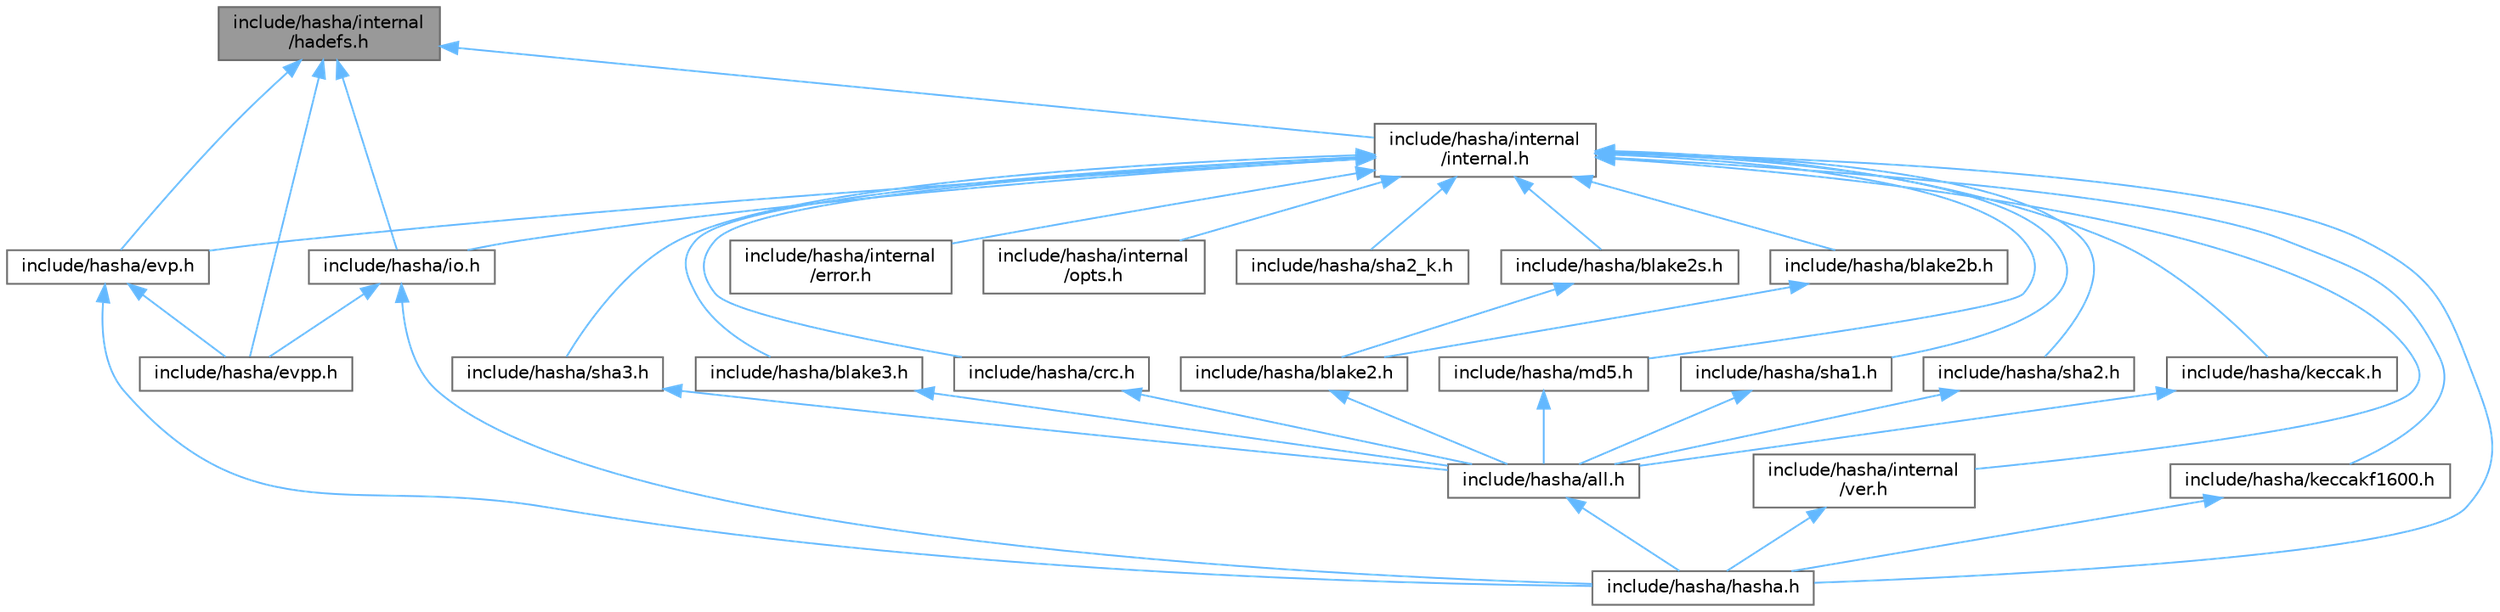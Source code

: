 digraph "include/hasha/internal/hadefs.h"
{
 // LATEX_PDF_SIZE
  bgcolor="transparent";
  edge [fontname=Helvetica,fontsize=10,labelfontname=Helvetica,labelfontsize=10];
  node [fontname=Helvetica,fontsize=10,shape=box,height=0.2,width=0.4];
  Node1 [id="Node000001",label="include/hasha/internal\l/hadefs.h",height=0.2,width=0.4,color="gray40", fillcolor="grey60", style="filled", fontcolor="black",tooltip=" "];
  Node1 -> Node2 [id="edge1_Node000001_Node000002",dir="back",color="steelblue1",style="solid",tooltip=" "];
  Node2 [id="Node000002",label="include/hasha/evp.h",height=0.2,width=0.4,color="grey40", fillcolor="white", style="filled",URL="$d5/d67/evp_8h.html",tooltip="Header file for the EVP Hasher abstraction."];
  Node2 -> Node3 [id="edge2_Node000002_Node000003",dir="back",color="steelblue1",style="solid",tooltip=" "];
  Node3 [id="Node000003",label="include/hasha/evpp.h",height=0.2,width=0.4,color="grey40", fillcolor="white", style="filled",URL="$dc/d53/evpp_8h.html",tooltip=" "];
  Node2 -> Node4 [id="edge3_Node000002_Node000004",dir="back",color="steelblue1",style="solid",tooltip=" "];
  Node4 [id="Node000004",label="include/hasha/hasha.h",height=0.2,width=0.4,color="grey40", fillcolor="white", style="filled",URL="$d3/df9/hasha_8h.html",tooltip=" "];
  Node1 -> Node3 [id="edge4_Node000001_Node000003",dir="back",color="steelblue1",style="solid",tooltip=" "];
  Node1 -> Node5 [id="edge5_Node000001_Node000005",dir="back",color="steelblue1",style="solid",tooltip=" "];
  Node5 [id="Node000005",label="include/hasha/internal\l/internal.h",height=0.2,width=0.4,color="grey40", fillcolor="white", style="filled",URL="$db/dde/internal_8h.html",tooltip=" "];
  Node5 -> Node6 [id="edge6_Node000005_Node000006",dir="back",color="steelblue1",style="solid",tooltip=" "];
  Node6 [id="Node000006",label="include/hasha/blake2b.h",height=0.2,width=0.4,color="grey40", fillcolor="white", style="filled",URL="$d2/d28/blake2b_8h.html",tooltip="Header file for the BLAKE2b hashing algorithm."];
  Node6 -> Node7 [id="edge7_Node000006_Node000007",dir="back",color="steelblue1",style="solid",tooltip=" "];
  Node7 [id="Node000007",label="include/hasha/blake2.h",height=0.2,width=0.4,color="grey40", fillcolor="white", style="filled",URL="$dd/d41/blake2_8h.html",tooltip=" "];
  Node7 -> Node8 [id="edge8_Node000007_Node000008",dir="back",color="steelblue1",style="solid",tooltip=" "];
  Node8 [id="Node000008",label="include/hasha/all.h",height=0.2,width=0.4,color="grey40", fillcolor="white", style="filled",URL="$da/d0d/all_8h.html",tooltip=" "];
  Node8 -> Node4 [id="edge9_Node000008_Node000004",dir="back",color="steelblue1",style="solid",tooltip=" "];
  Node5 -> Node9 [id="edge10_Node000005_Node000009",dir="back",color="steelblue1",style="solid",tooltip=" "];
  Node9 [id="Node000009",label="include/hasha/blake2s.h",height=0.2,width=0.4,color="grey40", fillcolor="white", style="filled",URL="$df/dfa/blake2s_8h.html",tooltip="Header file for the BLAKE2s hashing algorithm."];
  Node9 -> Node7 [id="edge11_Node000009_Node000007",dir="back",color="steelblue1",style="solid",tooltip=" "];
  Node5 -> Node10 [id="edge12_Node000005_Node000010",dir="back",color="steelblue1",style="solid",tooltip=" "];
  Node10 [id="Node000010",label="include/hasha/blake3.h",height=0.2,width=0.4,color="grey40", fillcolor="white", style="filled",URL="$d0/d8f/blake3_8h.html",tooltip="Header file for the BLAKE3 hashing algorithm."];
  Node10 -> Node8 [id="edge13_Node000010_Node000008",dir="back",color="steelblue1",style="solid",tooltip=" "];
  Node5 -> Node11 [id="edge14_Node000005_Node000011",dir="back",color="steelblue1",style="solid",tooltip=" "];
  Node11 [id="Node000011",label="include/hasha/crc.h",height=0.2,width=0.4,color="grey40", fillcolor="white", style="filled",URL="$dc/de6/crc_8h.html",tooltip="Header file for CRC32 checksum calculation."];
  Node11 -> Node8 [id="edge15_Node000011_Node000008",dir="back",color="steelblue1",style="solid",tooltip=" "];
  Node5 -> Node2 [id="edge16_Node000005_Node000002",dir="back",color="steelblue1",style="solid",tooltip=" "];
  Node5 -> Node4 [id="edge17_Node000005_Node000004",dir="back",color="steelblue1",style="solid",tooltip=" "];
  Node5 -> Node12 [id="edge18_Node000005_Node000012",dir="back",color="steelblue1",style="solid",tooltip=" "];
  Node12 [id="Node000012",label="include/hasha/internal\l/error.h",height=0.2,width=0.4,color="grey40", fillcolor="white", style="filled",URL="$da/d41/error_8h.html",tooltip=" "];
  Node5 -> Node13 [id="edge19_Node000005_Node000013",dir="back",color="steelblue1",style="solid",tooltip=" "];
  Node13 [id="Node000013",label="include/hasha/internal\l/opts.h",height=0.2,width=0.4,color="grey40", fillcolor="white", style="filled",URL="$d8/d68/opts_8h.html",tooltip=" "];
  Node5 -> Node14 [id="edge20_Node000005_Node000014",dir="back",color="steelblue1",style="solid",tooltip=" "];
  Node14 [id="Node000014",label="include/hasha/internal\l/ver.h",height=0.2,width=0.4,color="grey40", fillcolor="white", style="filled",URL="$d9/d2e/ver_8h.html",tooltip=" "];
  Node14 -> Node4 [id="edge21_Node000014_Node000004",dir="back",color="steelblue1",style="solid",tooltip=" "];
  Node5 -> Node15 [id="edge22_Node000005_Node000015",dir="back",color="steelblue1",style="solid",tooltip=" "];
  Node15 [id="Node000015",label="include/hasha/io.h",height=0.2,width=0.4,color="grey40", fillcolor="white", style="filled",URL="$dc/dac/io_8h.html",tooltip="Header file for I/O operations related to hashing."];
  Node15 -> Node3 [id="edge23_Node000015_Node000003",dir="back",color="steelblue1",style="solid",tooltip=" "];
  Node15 -> Node4 [id="edge24_Node000015_Node000004",dir="back",color="steelblue1",style="solid",tooltip=" "];
  Node5 -> Node16 [id="edge25_Node000005_Node000016",dir="back",color="steelblue1",style="solid",tooltip=" "];
  Node16 [id="Node000016",label="include/hasha/keccak.h",height=0.2,width=0.4,color="grey40", fillcolor="white", style="filled",URL="$d6/dd8/keccak_8h.html",tooltip="Header file for Keccak-based hash functions."];
  Node16 -> Node8 [id="edge26_Node000016_Node000008",dir="back",color="steelblue1",style="solid",tooltip=" "];
  Node5 -> Node17 [id="edge27_Node000005_Node000017",dir="back",color="steelblue1",style="solid",tooltip=" "];
  Node17 [id="Node000017",label="include/hasha/keccakf1600.h",height=0.2,width=0.4,color="grey40", fillcolor="white", style="filled",URL="$d8/d46/keccakf1600_8h.html",tooltip=" "];
  Node17 -> Node4 [id="edge28_Node000017_Node000004",dir="back",color="steelblue1",style="solid",tooltip=" "];
  Node5 -> Node18 [id="edge29_Node000005_Node000018",dir="back",color="steelblue1",style="solid",tooltip=" "];
  Node18 [id="Node000018",label="include/hasha/md5.h",height=0.2,width=0.4,color="grey40", fillcolor="white", style="filled",URL="$da/db0/md5_8h.html",tooltip="Header file for the MD5 cryptographic hash function."];
  Node18 -> Node8 [id="edge30_Node000018_Node000008",dir="back",color="steelblue1",style="solid",tooltip=" "];
  Node5 -> Node19 [id="edge31_Node000005_Node000019",dir="back",color="steelblue1",style="solid",tooltip=" "];
  Node19 [id="Node000019",label="include/hasha/sha1.h",height=0.2,width=0.4,color="grey40", fillcolor="white", style="filled",URL="$db/db5/sha1_8h.html",tooltip="Header file for the SHA-1 cryptographic hash algorithm."];
  Node19 -> Node8 [id="edge32_Node000019_Node000008",dir="back",color="steelblue1",style="solid",tooltip=" "];
  Node5 -> Node20 [id="edge33_Node000005_Node000020",dir="back",color="steelblue1",style="solid",tooltip=" "];
  Node20 [id="Node000020",label="include/hasha/sha2.h",height=0.2,width=0.4,color="grey40", fillcolor="white", style="filled",URL="$db/d4d/sha2_8h.html",tooltip="Header file for SHA-2 cryptographic hash functions."];
  Node20 -> Node8 [id="edge34_Node000020_Node000008",dir="back",color="steelblue1",style="solid",tooltip=" "];
  Node5 -> Node21 [id="edge35_Node000005_Node000021",dir="back",color="steelblue1",style="solid",tooltip=" "];
  Node21 [id="Node000021",label="include/hasha/sha2_k.h",height=0.2,width=0.4,color="grey40", fillcolor="white", style="filled",URL="$d7/d9c/sha2__k_8h.html",tooltip="SHA-2 Constants for Hash Computation."];
  Node5 -> Node22 [id="edge36_Node000005_Node000022",dir="back",color="steelblue1",style="solid",tooltip=" "];
  Node22 [id="Node000022",label="include/hasha/sha3.h",height=0.2,width=0.4,color="grey40", fillcolor="white", style="filled",URL="$d7/dda/sha3_8h.html",tooltip="Header file for SHA3 cryptographic hash functions."];
  Node22 -> Node8 [id="edge37_Node000022_Node000008",dir="back",color="steelblue1",style="solid",tooltip=" "];
  Node1 -> Node15 [id="edge38_Node000001_Node000015",dir="back",color="steelblue1",style="solid",tooltip=" "];
}
